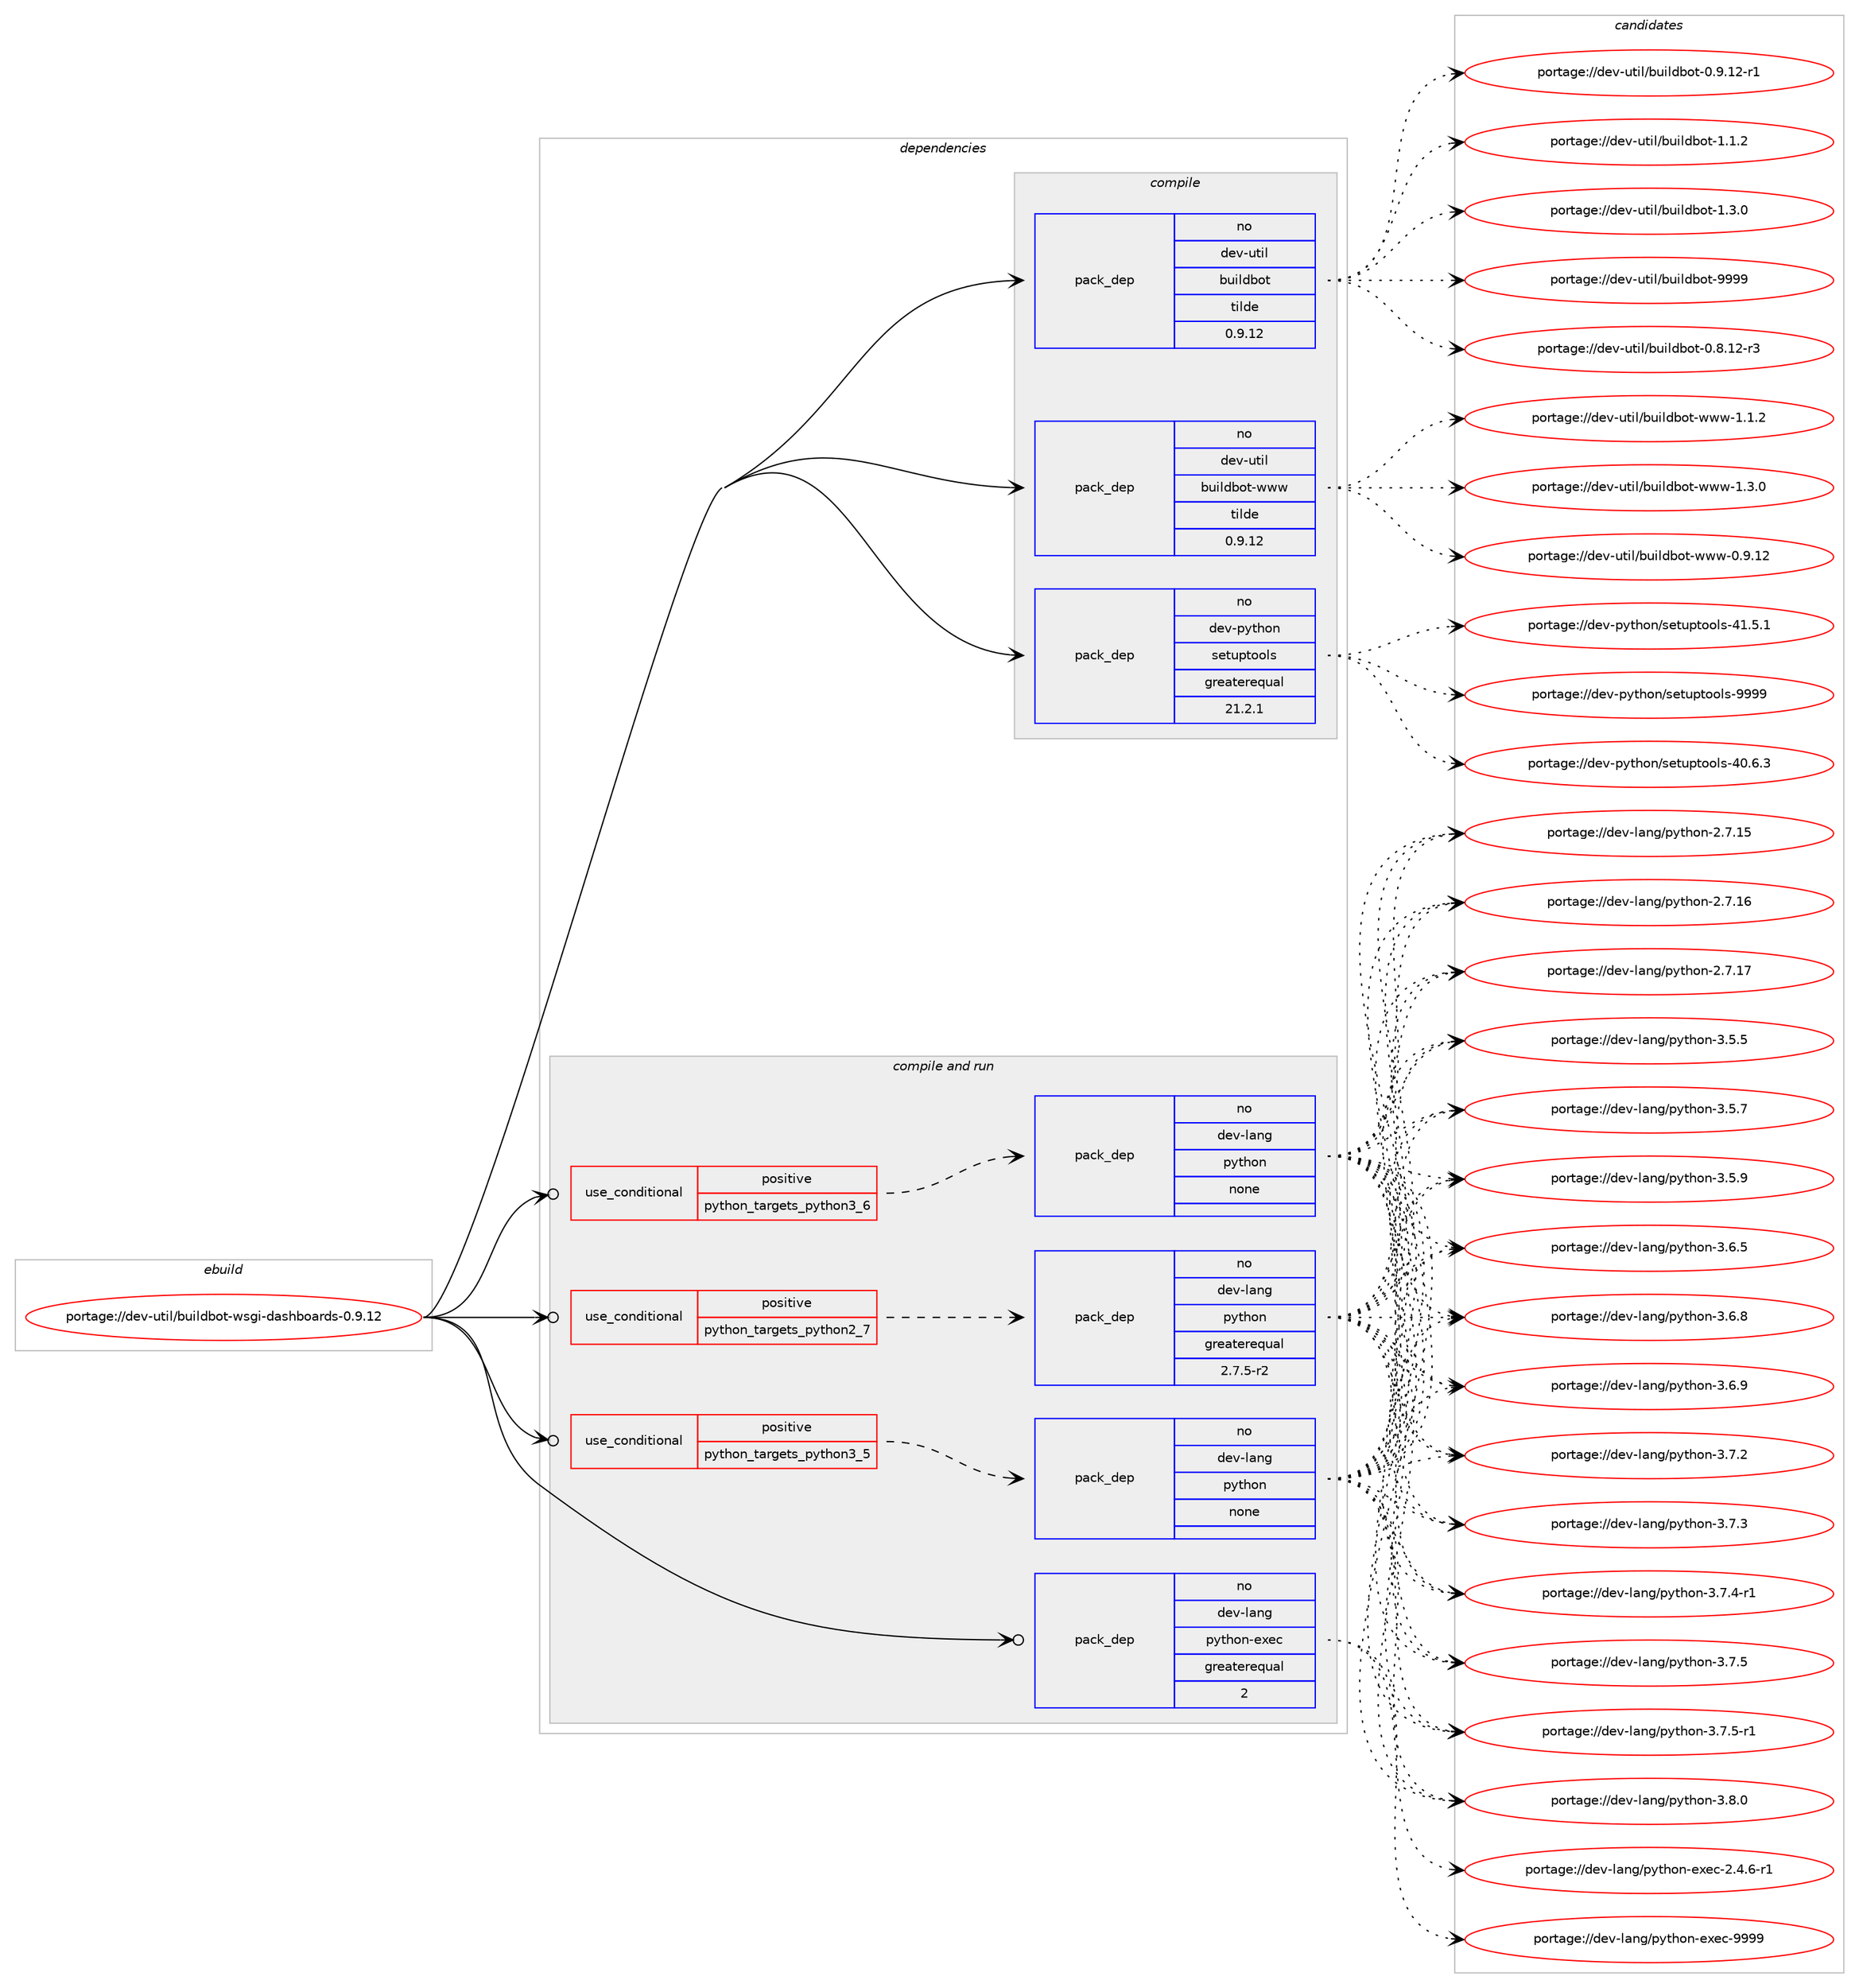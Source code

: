 digraph prolog {

# *************
# Graph options
# *************

newrank=true;
concentrate=true;
compound=true;
graph [rankdir=LR,fontname=Helvetica,fontsize=10,ranksep=1.5];#, ranksep=2.5, nodesep=0.2];
edge  [arrowhead=vee];
node  [fontname=Helvetica,fontsize=10];

# **********
# The ebuild
# **********

subgraph cluster_leftcol {
color=gray;
rank=same;
label=<<i>ebuild</i>>;
id [label="portage://dev-util/buildbot-wsgi-dashboards-0.9.12", color=red, width=4, href="../dev-util/buildbot-wsgi-dashboards-0.9.12.svg"];
}

# ****************
# The dependencies
# ****************

subgraph cluster_midcol {
color=gray;
label=<<i>dependencies</i>>;
subgraph cluster_compile {
fillcolor="#eeeeee";
style=filled;
label=<<i>compile</i>>;
subgraph pack185497 {
dependency259618 [label=<<TABLE BORDER="0" CELLBORDER="1" CELLSPACING="0" CELLPADDING="4" WIDTH="220"><TR><TD ROWSPAN="6" CELLPADDING="30">pack_dep</TD></TR><TR><TD WIDTH="110">no</TD></TR><TR><TD>dev-python</TD></TR><TR><TD>setuptools</TD></TR><TR><TD>greaterequal</TD></TR><TR><TD>21.2.1</TD></TR></TABLE>>, shape=none, color=blue];
}
id:e -> dependency259618:w [weight=20,style="solid",arrowhead="vee"];
subgraph pack185498 {
dependency259619 [label=<<TABLE BORDER="0" CELLBORDER="1" CELLSPACING="0" CELLPADDING="4" WIDTH="220"><TR><TD ROWSPAN="6" CELLPADDING="30">pack_dep</TD></TR><TR><TD WIDTH="110">no</TD></TR><TR><TD>dev-util</TD></TR><TR><TD>buildbot</TD></TR><TR><TD>tilde</TD></TR><TR><TD>0.9.12</TD></TR></TABLE>>, shape=none, color=blue];
}
id:e -> dependency259619:w [weight=20,style="solid",arrowhead="vee"];
subgraph pack185499 {
dependency259620 [label=<<TABLE BORDER="0" CELLBORDER="1" CELLSPACING="0" CELLPADDING="4" WIDTH="220"><TR><TD ROWSPAN="6" CELLPADDING="30">pack_dep</TD></TR><TR><TD WIDTH="110">no</TD></TR><TR><TD>dev-util</TD></TR><TR><TD>buildbot-www</TD></TR><TR><TD>tilde</TD></TR><TR><TD>0.9.12</TD></TR></TABLE>>, shape=none, color=blue];
}
id:e -> dependency259620:w [weight=20,style="solid",arrowhead="vee"];
}
subgraph cluster_compileandrun {
fillcolor="#eeeeee";
style=filled;
label=<<i>compile and run</i>>;
subgraph cond70500 {
dependency259621 [label=<<TABLE BORDER="0" CELLBORDER="1" CELLSPACING="0" CELLPADDING="4"><TR><TD ROWSPAN="3" CELLPADDING="10">use_conditional</TD></TR><TR><TD>positive</TD></TR><TR><TD>python_targets_python2_7</TD></TR></TABLE>>, shape=none, color=red];
subgraph pack185500 {
dependency259622 [label=<<TABLE BORDER="0" CELLBORDER="1" CELLSPACING="0" CELLPADDING="4" WIDTH="220"><TR><TD ROWSPAN="6" CELLPADDING="30">pack_dep</TD></TR><TR><TD WIDTH="110">no</TD></TR><TR><TD>dev-lang</TD></TR><TR><TD>python</TD></TR><TR><TD>greaterequal</TD></TR><TR><TD>2.7.5-r2</TD></TR></TABLE>>, shape=none, color=blue];
}
dependency259621:e -> dependency259622:w [weight=20,style="dashed",arrowhead="vee"];
}
id:e -> dependency259621:w [weight=20,style="solid",arrowhead="odotvee"];
subgraph cond70501 {
dependency259623 [label=<<TABLE BORDER="0" CELLBORDER="1" CELLSPACING="0" CELLPADDING="4"><TR><TD ROWSPAN="3" CELLPADDING="10">use_conditional</TD></TR><TR><TD>positive</TD></TR><TR><TD>python_targets_python3_5</TD></TR></TABLE>>, shape=none, color=red];
subgraph pack185501 {
dependency259624 [label=<<TABLE BORDER="0" CELLBORDER="1" CELLSPACING="0" CELLPADDING="4" WIDTH="220"><TR><TD ROWSPAN="6" CELLPADDING="30">pack_dep</TD></TR><TR><TD WIDTH="110">no</TD></TR><TR><TD>dev-lang</TD></TR><TR><TD>python</TD></TR><TR><TD>none</TD></TR><TR><TD></TD></TR></TABLE>>, shape=none, color=blue];
}
dependency259623:e -> dependency259624:w [weight=20,style="dashed",arrowhead="vee"];
}
id:e -> dependency259623:w [weight=20,style="solid",arrowhead="odotvee"];
subgraph cond70502 {
dependency259625 [label=<<TABLE BORDER="0" CELLBORDER="1" CELLSPACING="0" CELLPADDING="4"><TR><TD ROWSPAN="3" CELLPADDING="10">use_conditional</TD></TR><TR><TD>positive</TD></TR><TR><TD>python_targets_python3_6</TD></TR></TABLE>>, shape=none, color=red];
subgraph pack185502 {
dependency259626 [label=<<TABLE BORDER="0" CELLBORDER="1" CELLSPACING="0" CELLPADDING="4" WIDTH="220"><TR><TD ROWSPAN="6" CELLPADDING="30">pack_dep</TD></TR><TR><TD WIDTH="110">no</TD></TR><TR><TD>dev-lang</TD></TR><TR><TD>python</TD></TR><TR><TD>none</TD></TR><TR><TD></TD></TR></TABLE>>, shape=none, color=blue];
}
dependency259625:e -> dependency259626:w [weight=20,style="dashed",arrowhead="vee"];
}
id:e -> dependency259625:w [weight=20,style="solid",arrowhead="odotvee"];
subgraph pack185503 {
dependency259627 [label=<<TABLE BORDER="0" CELLBORDER="1" CELLSPACING="0" CELLPADDING="4" WIDTH="220"><TR><TD ROWSPAN="6" CELLPADDING="30">pack_dep</TD></TR><TR><TD WIDTH="110">no</TD></TR><TR><TD>dev-lang</TD></TR><TR><TD>python-exec</TD></TR><TR><TD>greaterequal</TD></TR><TR><TD>2</TD></TR></TABLE>>, shape=none, color=blue];
}
id:e -> dependency259627:w [weight=20,style="solid",arrowhead="odotvee"];
}
subgraph cluster_run {
fillcolor="#eeeeee";
style=filled;
label=<<i>run</i>>;
}
}

# **************
# The candidates
# **************

subgraph cluster_choices {
rank=same;
color=gray;
label=<<i>candidates</i>>;

subgraph choice185497 {
color=black;
nodesep=1;
choiceportage100101118451121211161041111104711510111611711211611111110811545524846544651 [label="portage://dev-python/setuptools-40.6.3", color=red, width=4,href="../dev-python/setuptools-40.6.3.svg"];
choiceportage100101118451121211161041111104711510111611711211611111110811545524946534649 [label="portage://dev-python/setuptools-41.5.1", color=red, width=4,href="../dev-python/setuptools-41.5.1.svg"];
choiceportage10010111845112121116104111110471151011161171121161111111081154557575757 [label="portage://dev-python/setuptools-9999", color=red, width=4,href="../dev-python/setuptools-9999.svg"];
dependency259618:e -> choiceportage100101118451121211161041111104711510111611711211611111110811545524846544651:w [style=dotted,weight="100"];
dependency259618:e -> choiceportage100101118451121211161041111104711510111611711211611111110811545524946534649:w [style=dotted,weight="100"];
dependency259618:e -> choiceportage10010111845112121116104111110471151011161171121161111111081154557575757:w [style=dotted,weight="100"];
}
subgraph choice185498 {
color=black;
nodesep=1;
choiceportage10010111845117116105108479811710510810098111116454846564649504511451 [label="portage://dev-util/buildbot-0.8.12-r3", color=red, width=4,href="../dev-util/buildbot-0.8.12-r3.svg"];
choiceportage10010111845117116105108479811710510810098111116454846574649504511449 [label="portage://dev-util/buildbot-0.9.12-r1", color=red, width=4,href="../dev-util/buildbot-0.9.12-r1.svg"];
choiceportage10010111845117116105108479811710510810098111116454946494650 [label="portage://dev-util/buildbot-1.1.2", color=red, width=4,href="../dev-util/buildbot-1.1.2.svg"];
choiceportage10010111845117116105108479811710510810098111116454946514648 [label="portage://dev-util/buildbot-1.3.0", color=red, width=4,href="../dev-util/buildbot-1.3.0.svg"];
choiceportage100101118451171161051084798117105108100981111164557575757 [label="portage://dev-util/buildbot-9999", color=red, width=4,href="../dev-util/buildbot-9999.svg"];
dependency259619:e -> choiceportage10010111845117116105108479811710510810098111116454846564649504511451:w [style=dotted,weight="100"];
dependency259619:e -> choiceportage10010111845117116105108479811710510810098111116454846574649504511449:w [style=dotted,weight="100"];
dependency259619:e -> choiceportage10010111845117116105108479811710510810098111116454946494650:w [style=dotted,weight="100"];
dependency259619:e -> choiceportage10010111845117116105108479811710510810098111116454946514648:w [style=dotted,weight="100"];
dependency259619:e -> choiceportage100101118451171161051084798117105108100981111164557575757:w [style=dotted,weight="100"];
}
subgraph choice185499 {
color=black;
nodesep=1;
choiceportage100101118451171161051084798117105108100981111164511911911945484657464950 [label="portage://dev-util/buildbot-www-0.9.12", color=red, width=4,href="../dev-util/buildbot-www-0.9.12.svg"];
choiceportage1001011184511711610510847981171051081009811111645119119119454946494650 [label="portage://dev-util/buildbot-www-1.1.2", color=red, width=4,href="../dev-util/buildbot-www-1.1.2.svg"];
choiceportage1001011184511711610510847981171051081009811111645119119119454946514648 [label="portage://dev-util/buildbot-www-1.3.0", color=red, width=4,href="../dev-util/buildbot-www-1.3.0.svg"];
dependency259620:e -> choiceportage100101118451171161051084798117105108100981111164511911911945484657464950:w [style=dotted,weight="100"];
dependency259620:e -> choiceportage1001011184511711610510847981171051081009811111645119119119454946494650:w [style=dotted,weight="100"];
dependency259620:e -> choiceportage1001011184511711610510847981171051081009811111645119119119454946514648:w [style=dotted,weight="100"];
}
subgraph choice185500 {
color=black;
nodesep=1;
choiceportage10010111845108971101034711212111610411111045504655464953 [label="portage://dev-lang/python-2.7.15", color=red, width=4,href="../dev-lang/python-2.7.15.svg"];
choiceportage10010111845108971101034711212111610411111045504655464954 [label="portage://dev-lang/python-2.7.16", color=red, width=4,href="../dev-lang/python-2.7.16.svg"];
choiceportage10010111845108971101034711212111610411111045504655464955 [label="portage://dev-lang/python-2.7.17", color=red, width=4,href="../dev-lang/python-2.7.17.svg"];
choiceportage100101118451089711010347112121116104111110455146534653 [label="portage://dev-lang/python-3.5.5", color=red, width=4,href="../dev-lang/python-3.5.5.svg"];
choiceportage100101118451089711010347112121116104111110455146534655 [label="portage://dev-lang/python-3.5.7", color=red, width=4,href="../dev-lang/python-3.5.7.svg"];
choiceportage100101118451089711010347112121116104111110455146534657 [label="portage://dev-lang/python-3.5.9", color=red, width=4,href="../dev-lang/python-3.5.9.svg"];
choiceportage100101118451089711010347112121116104111110455146544653 [label="portage://dev-lang/python-3.6.5", color=red, width=4,href="../dev-lang/python-3.6.5.svg"];
choiceportage100101118451089711010347112121116104111110455146544656 [label="portage://dev-lang/python-3.6.8", color=red, width=4,href="../dev-lang/python-3.6.8.svg"];
choiceportage100101118451089711010347112121116104111110455146544657 [label="portage://dev-lang/python-3.6.9", color=red, width=4,href="../dev-lang/python-3.6.9.svg"];
choiceportage100101118451089711010347112121116104111110455146554650 [label="portage://dev-lang/python-3.7.2", color=red, width=4,href="../dev-lang/python-3.7.2.svg"];
choiceportage100101118451089711010347112121116104111110455146554651 [label="portage://dev-lang/python-3.7.3", color=red, width=4,href="../dev-lang/python-3.7.3.svg"];
choiceportage1001011184510897110103471121211161041111104551465546524511449 [label="portage://dev-lang/python-3.7.4-r1", color=red, width=4,href="../dev-lang/python-3.7.4-r1.svg"];
choiceportage100101118451089711010347112121116104111110455146554653 [label="portage://dev-lang/python-3.7.5", color=red, width=4,href="../dev-lang/python-3.7.5.svg"];
choiceportage1001011184510897110103471121211161041111104551465546534511449 [label="portage://dev-lang/python-3.7.5-r1", color=red, width=4,href="../dev-lang/python-3.7.5-r1.svg"];
choiceportage100101118451089711010347112121116104111110455146564648 [label="portage://dev-lang/python-3.8.0", color=red, width=4,href="../dev-lang/python-3.8.0.svg"];
dependency259622:e -> choiceportage10010111845108971101034711212111610411111045504655464953:w [style=dotted,weight="100"];
dependency259622:e -> choiceportage10010111845108971101034711212111610411111045504655464954:w [style=dotted,weight="100"];
dependency259622:e -> choiceportage10010111845108971101034711212111610411111045504655464955:w [style=dotted,weight="100"];
dependency259622:e -> choiceportage100101118451089711010347112121116104111110455146534653:w [style=dotted,weight="100"];
dependency259622:e -> choiceportage100101118451089711010347112121116104111110455146534655:w [style=dotted,weight="100"];
dependency259622:e -> choiceportage100101118451089711010347112121116104111110455146534657:w [style=dotted,weight="100"];
dependency259622:e -> choiceportage100101118451089711010347112121116104111110455146544653:w [style=dotted,weight="100"];
dependency259622:e -> choiceportage100101118451089711010347112121116104111110455146544656:w [style=dotted,weight="100"];
dependency259622:e -> choiceportage100101118451089711010347112121116104111110455146544657:w [style=dotted,weight="100"];
dependency259622:e -> choiceportage100101118451089711010347112121116104111110455146554650:w [style=dotted,weight="100"];
dependency259622:e -> choiceportage100101118451089711010347112121116104111110455146554651:w [style=dotted,weight="100"];
dependency259622:e -> choiceportage1001011184510897110103471121211161041111104551465546524511449:w [style=dotted,weight="100"];
dependency259622:e -> choiceportage100101118451089711010347112121116104111110455146554653:w [style=dotted,weight="100"];
dependency259622:e -> choiceportage1001011184510897110103471121211161041111104551465546534511449:w [style=dotted,weight="100"];
dependency259622:e -> choiceportage100101118451089711010347112121116104111110455146564648:w [style=dotted,weight="100"];
}
subgraph choice185501 {
color=black;
nodesep=1;
choiceportage10010111845108971101034711212111610411111045504655464953 [label="portage://dev-lang/python-2.7.15", color=red, width=4,href="../dev-lang/python-2.7.15.svg"];
choiceportage10010111845108971101034711212111610411111045504655464954 [label="portage://dev-lang/python-2.7.16", color=red, width=4,href="../dev-lang/python-2.7.16.svg"];
choiceportage10010111845108971101034711212111610411111045504655464955 [label="portage://dev-lang/python-2.7.17", color=red, width=4,href="../dev-lang/python-2.7.17.svg"];
choiceportage100101118451089711010347112121116104111110455146534653 [label="portage://dev-lang/python-3.5.5", color=red, width=4,href="../dev-lang/python-3.5.5.svg"];
choiceportage100101118451089711010347112121116104111110455146534655 [label="portage://dev-lang/python-3.5.7", color=red, width=4,href="../dev-lang/python-3.5.7.svg"];
choiceportage100101118451089711010347112121116104111110455146534657 [label="portage://dev-lang/python-3.5.9", color=red, width=4,href="../dev-lang/python-3.5.9.svg"];
choiceportage100101118451089711010347112121116104111110455146544653 [label="portage://dev-lang/python-3.6.5", color=red, width=4,href="../dev-lang/python-3.6.5.svg"];
choiceportage100101118451089711010347112121116104111110455146544656 [label="portage://dev-lang/python-3.6.8", color=red, width=4,href="../dev-lang/python-3.6.8.svg"];
choiceportage100101118451089711010347112121116104111110455146544657 [label="portage://dev-lang/python-3.6.9", color=red, width=4,href="../dev-lang/python-3.6.9.svg"];
choiceportage100101118451089711010347112121116104111110455146554650 [label="portage://dev-lang/python-3.7.2", color=red, width=4,href="../dev-lang/python-3.7.2.svg"];
choiceportage100101118451089711010347112121116104111110455146554651 [label="portage://dev-lang/python-3.7.3", color=red, width=4,href="../dev-lang/python-3.7.3.svg"];
choiceportage1001011184510897110103471121211161041111104551465546524511449 [label="portage://dev-lang/python-3.7.4-r1", color=red, width=4,href="../dev-lang/python-3.7.4-r1.svg"];
choiceportage100101118451089711010347112121116104111110455146554653 [label="portage://dev-lang/python-3.7.5", color=red, width=4,href="../dev-lang/python-3.7.5.svg"];
choiceportage1001011184510897110103471121211161041111104551465546534511449 [label="portage://dev-lang/python-3.7.5-r1", color=red, width=4,href="../dev-lang/python-3.7.5-r1.svg"];
choiceportage100101118451089711010347112121116104111110455146564648 [label="portage://dev-lang/python-3.8.0", color=red, width=4,href="../dev-lang/python-3.8.0.svg"];
dependency259624:e -> choiceportage10010111845108971101034711212111610411111045504655464953:w [style=dotted,weight="100"];
dependency259624:e -> choiceportage10010111845108971101034711212111610411111045504655464954:w [style=dotted,weight="100"];
dependency259624:e -> choiceportage10010111845108971101034711212111610411111045504655464955:w [style=dotted,weight="100"];
dependency259624:e -> choiceportage100101118451089711010347112121116104111110455146534653:w [style=dotted,weight="100"];
dependency259624:e -> choiceportage100101118451089711010347112121116104111110455146534655:w [style=dotted,weight="100"];
dependency259624:e -> choiceportage100101118451089711010347112121116104111110455146534657:w [style=dotted,weight="100"];
dependency259624:e -> choiceportage100101118451089711010347112121116104111110455146544653:w [style=dotted,weight="100"];
dependency259624:e -> choiceportage100101118451089711010347112121116104111110455146544656:w [style=dotted,weight="100"];
dependency259624:e -> choiceportage100101118451089711010347112121116104111110455146544657:w [style=dotted,weight="100"];
dependency259624:e -> choiceportage100101118451089711010347112121116104111110455146554650:w [style=dotted,weight="100"];
dependency259624:e -> choiceportage100101118451089711010347112121116104111110455146554651:w [style=dotted,weight="100"];
dependency259624:e -> choiceportage1001011184510897110103471121211161041111104551465546524511449:w [style=dotted,weight="100"];
dependency259624:e -> choiceportage100101118451089711010347112121116104111110455146554653:w [style=dotted,weight="100"];
dependency259624:e -> choiceportage1001011184510897110103471121211161041111104551465546534511449:w [style=dotted,weight="100"];
dependency259624:e -> choiceportage100101118451089711010347112121116104111110455146564648:w [style=dotted,weight="100"];
}
subgraph choice185502 {
color=black;
nodesep=1;
choiceportage10010111845108971101034711212111610411111045504655464953 [label="portage://dev-lang/python-2.7.15", color=red, width=4,href="../dev-lang/python-2.7.15.svg"];
choiceportage10010111845108971101034711212111610411111045504655464954 [label="portage://dev-lang/python-2.7.16", color=red, width=4,href="../dev-lang/python-2.7.16.svg"];
choiceportage10010111845108971101034711212111610411111045504655464955 [label="portage://dev-lang/python-2.7.17", color=red, width=4,href="../dev-lang/python-2.7.17.svg"];
choiceportage100101118451089711010347112121116104111110455146534653 [label="portage://dev-lang/python-3.5.5", color=red, width=4,href="../dev-lang/python-3.5.5.svg"];
choiceportage100101118451089711010347112121116104111110455146534655 [label="portage://dev-lang/python-3.5.7", color=red, width=4,href="../dev-lang/python-3.5.7.svg"];
choiceportage100101118451089711010347112121116104111110455146534657 [label="portage://dev-lang/python-3.5.9", color=red, width=4,href="../dev-lang/python-3.5.9.svg"];
choiceportage100101118451089711010347112121116104111110455146544653 [label="portage://dev-lang/python-3.6.5", color=red, width=4,href="../dev-lang/python-3.6.5.svg"];
choiceportage100101118451089711010347112121116104111110455146544656 [label="portage://dev-lang/python-3.6.8", color=red, width=4,href="../dev-lang/python-3.6.8.svg"];
choiceportage100101118451089711010347112121116104111110455146544657 [label="portage://dev-lang/python-3.6.9", color=red, width=4,href="../dev-lang/python-3.6.9.svg"];
choiceportage100101118451089711010347112121116104111110455146554650 [label="portage://dev-lang/python-3.7.2", color=red, width=4,href="../dev-lang/python-3.7.2.svg"];
choiceportage100101118451089711010347112121116104111110455146554651 [label="portage://dev-lang/python-3.7.3", color=red, width=4,href="../dev-lang/python-3.7.3.svg"];
choiceportage1001011184510897110103471121211161041111104551465546524511449 [label="portage://dev-lang/python-3.7.4-r1", color=red, width=4,href="../dev-lang/python-3.7.4-r1.svg"];
choiceportage100101118451089711010347112121116104111110455146554653 [label="portage://dev-lang/python-3.7.5", color=red, width=4,href="../dev-lang/python-3.7.5.svg"];
choiceportage1001011184510897110103471121211161041111104551465546534511449 [label="portage://dev-lang/python-3.7.5-r1", color=red, width=4,href="../dev-lang/python-3.7.5-r1.svg"];
choiceportage100101118451089711010347112121116104111110455146564648 [label="portage://dev-lang/python-3.8.0", color=red, width=4,href="../dev-lang/python-3.8.0.svg"];
dependency259626:e -> choiceportage10010111845108971101034711212111610411111045504655464953:w [style=dotted,weight="100"];
dependency259626:e -> choiceportage10010111845108971101034711212111610411111045504655464954:w [style=dotted,weight="100"];
dependency259626:e -> choiceportage10010111845108971101034711212111610411111045504655464955:w [style=dotted,weight="100"];
dependency259626:e -> choiceportage100101118451089711010347112121116104111110455146534653:w [style=dotted,weight="100"];
dependency259626:e -> choiceportage100101118451089711010347112121116104111110455146534655:w [style=dotted,weight="100"];
dependency259626:e -> choiceportage100101118451089711010347112121116104111110455146534657:w [style=dotted,weight="100"];
dependency259626:e -> choiceportage100101118451089711010347112121116104111110455146544653:w [style=dotted,weight="100"];
dependency259626:e -> choiceportage100101118451089711010347112121116104111110455146544656:w [style=dotted,weight="100"];
dependency259626:e -> choiceportage100101118451089711010347112121116104111110455146544657:w [style=dotted,weight="100"];
dependency259626:e -> choiceportage100101118451089711010347112121116104111110455146554650:w [style=dotted,weight="100"];
dependency259626:e -> choiceportage100101118451089711010347112121116104111110455146554651:w [style=dotted,weight="100"];
dependency259626:e -> choiceportage1001011184510897110103471121211161041111104551465546524511449:w [style=dotted,weight="100"];
dependency259626:e -> choiceportage100101118451089711010347112121116104111110455146554653:w [style=dotted,weight="100"];
dependency259626:e -> choiceportage1001011184510897110103471121211161041111104551465546534511449:w [style=dotted,weight="100"];
dependency259626:e -> choiceportage100101118451089711010347112121116104111110455146564648:w [style=dotted,weight="100"];
}
subgraph choice185503 {
color=black;
nodesep=1;
choiceportage10010111845108971101034711212111610411111045101120101994550465246544511449 [label="portage://dev-lang/python-exec-2.4.6-r1", color=red, width=4,href="../dev-lang/python-exec-2.4.6-r1.svg"];
choiceportage10010111845108971101034711212111610411111045101120101994557575757 [label="portage://dev-lang/python-exec-9999", color=red, width=4,href="../dev-lang/python-exec-9999.svg"];
dependency259627:e -> choiceportage10010111845108971101034711212111610411111045101120101994550465246544511449:w [style=dotted,weight="100"];
dependency259627:e -> choiceportage10010111845108971101034711212111610411111045101120101994557575757:w [style=dotted,weight="100"];
}
}

}
